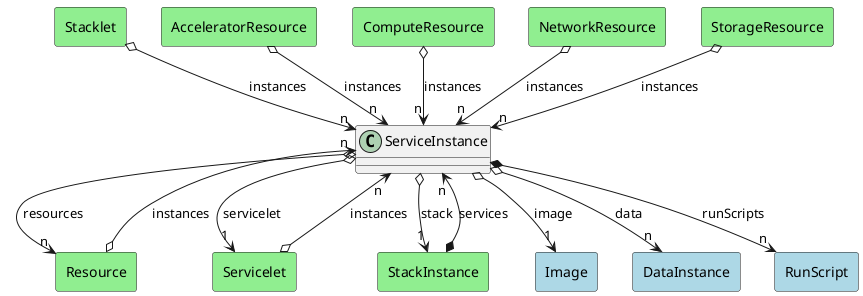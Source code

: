 @startuml

class "ServiceInstance" as Model {

 
}

rectangle "Image" as Image #lightblue {
}

Model o--> "1" Image : image


rectangle "DataInstance" as DataInstance #lightblue {
}

Model o--> "n" DataInstance : data


rectangle "Resource" as Resource #lightblue {
}

Model o--> "n" Resource : resources


rectangle "Servicelet" as Servicelet #lightblue {
}

Model o--> "1" Servicelet : servicelet


rectangle "StackInstance" as StackInstance #lightblue {
}

Model o--> "1" StackInstance : stack


rectangle "RunScript" as RunScript #lightblue {
}

Model *--> "n" RunScript : runScripts




    rectangle "Servicelet" as Servicelet #lightgreen {
    }
    
        Servicelet   o--> "n" Model : "instances"
    
    rectangle "Stacklet" as Stacklet #lightgreen {
    }
    
        Stacklet   o--> "n" Model : "instances"
    
    rectangle "StackInstance" as StackInstance #lightgreen {
    }
    
        StackInstance   *--> "n" Model : "services"
    
    rectangle "AcceleratorResource" as AcceleratorResource #lightgreen {
    }
    
        AcceleratorResource   o--> "n" Model : "instances"
    
    rectangle "ComputeResource" as ComputeResource #lightgreen {
    }
    
        ComputeResource   o--> "n" Model : "instances"
    
    rectangle "NetworkResource" as NetworkResource #lightgreen {
    }
    
        NetworkResource   o--> "n" Model : "instances"
    
    rectangle "Resource" as Resource #lightgreen {
    }
    
        Resource   o--> "n" Model : "instances"
    
    rectangle "StorageResource" as StorageResource #lightgreen {
    }
    
        StorageResource   o--> "n" Model : "instances"
    

@enduml
